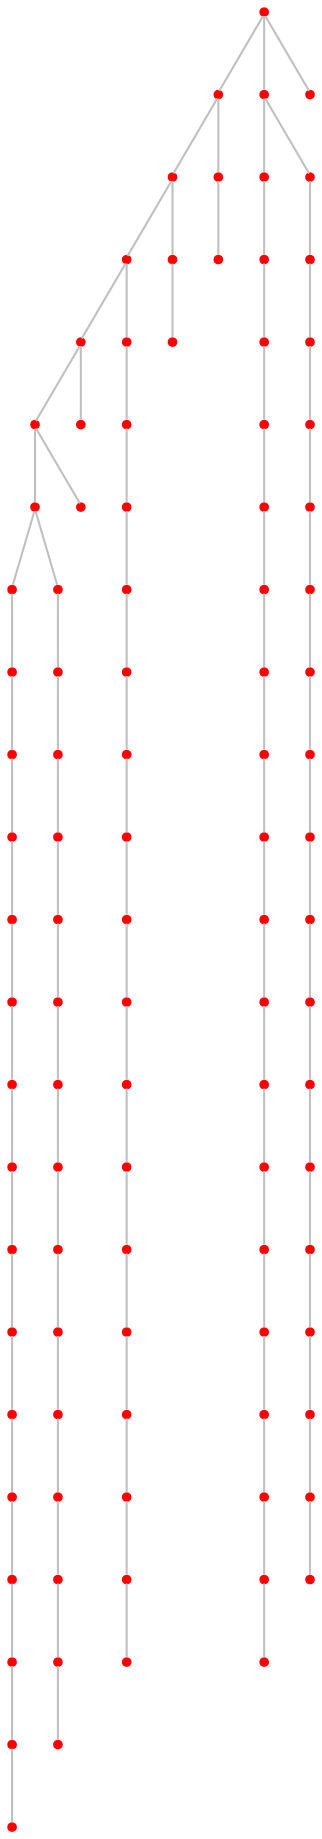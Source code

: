 graph {
	1 [color=red shape=point]
	2 [color=red shape=point]
	1 -- 2 [color=gray]
	6 [color=red shape=point]
	1 -- 6 [color=gray]
	0 [color=red shape=point]
	1 -- 0 [color=gray]
	7 [color=red shape=point]
	2 -- 7 [color=gray]
	3 [color=red shape=point]
	2 -- 3 [color=gray]
	5 [color=red shape=point]
	6 -- 5 [color=gray]
	11 [color=red shape=point]
	6 -- 11 [color=gray]
	12 [color=red shape=point]
	7 -- 12 [color=gray]
	8 [color=red shape=point]
	7 -- 8 [color=gray]
	4 [color=red shape=point]
	3 -- 4 [color=gray]
	10 [color=red shape=point]
	5 -- 10 [color=gray]
	16 [color=red shape=point]
	11 -- 16 [color=gray]
	13 [color=red shape=point]
	12 -- 13 [color=gray]
	17 [color=red shape=point]
	12 -- 17 [color=gray]
	9 [color=red shape=point]
	8 -- 9 [color=gray]
	15 [color=red shape=point]
	10 -- 15 [color=gray]
	21 [color=red shape=point]
	16 -- 21 [color=gray]
	18 [color=red shape=point]
	13 -- 18 [color=gray]
	14 [color=red shape=point]
	13 -- 14 [color=gray]
	22 [color=red shape=point]
	17 -- 22 [color=gray]
	20 [color=red shape=point]
	15 -- 20 [color=gray]
	26 [color=red shape=point]
	21 -- 26 [color=gray]
	23 [color=red shape=point]
	18 -- 23 [color=gray]
	19 [color=red shape=point]
	18 -- 19 [color=gray]
	27 [color=red shape=point]
	22 -- 27 [color=gray]
	25 [color=red shape=point]
	20 -- 25 [color=gray]
	31 [color=red shape=point]
	26 -- 31 [color=gray]
	24 [color=red shape=point]
	23 -- 24 [color=gray]
	28 [color=red shape=point]
	23 -- 28 [color=gray]
	32 [color=red shape=point]
	27 -- 32 [color=gray]
	30 [color=red shape=point]
	25 -- 30 [color=gray]
	36 [color=red shape=point]
	31 -- 36 [color=gray]
	29 [color=red shape=point]
	24 -- 29 [color=gray]
	33 [color=red shape=point]
	28 -- 33 [color=gray]
	37 [color=red shape=point]
	32 -- 37 [color=gray]
	35 [color=red shape=point]
	30 -- 35 [color=gray]
	41 [color=red shape=point]
	36 -- 41 [color=gray]
	34 [color=red shape=point]
	29 -- 34 [color=gray]
	38 [color=red shape=point]
	33 -- 38 [color=gray]
	42 [color=red shape=point]
	37 -- 42 [color=gray]
	40 [color=red shape=point]
	35 -- 40 [color=gray]
	46 [color=red shape=point]
	41 -- 46 [color=gray]
	39 [color=red shape=point]
	34 -- 39 [color=gray]
	43 [color=red shape=point]
	38 -- 43 [color=gray]
	47 [color=red shape=point]
	42 -- 47 [color=gray]
	45 [color=red shape=point]
	40 -- 45 [color=gray]
	51 [color=red shape=point]
	46 -- 51 [color=gray]
	44 [color=red shape=point]
	39 -- 44 [color=gray]
	48 [color=red shape=point]
	43 -- 48 [color=gray]
	52 [color=red shape=point]
	47 -- 52 [color=gray]
	50 [color=red shape=point]
	45 -- 50 [color=gray]
	56 [color=red shape=point]
	51 -- 56 [color=gray]
	49 [color=red shape=point]
	44 -- 49 [color=gray]
	53 [color=red shape=point]
	48 -- 53 [color=gray]
	57 [color=red shape=point]
	52 -- 57 [color=gray]
	55 [color=red shape=point]
	50 -- 55 [color=gray]
	61 [color=red shape=point]
	56 -- 61 [color=gray]
	54 [color=red shape=point]
	49 -- 54 [color=gray]
	58 [color=red shape=point]
	53 -- 58 [color=gray]
	62 [color=red shape=point]
	57 -- 62 [color=gray]
	60 [color=red shape=point]
	55 -- 60 [color=gray]
	66 [color=red shape=point]
	61 -- 66 [color=gray]
	59 [color=red shape=point]
	54 -- 59 [color=gray]
	63 [color=red shape=point]
	58 -- 63 [color=gray]
	67 [color=red shape=point]
	62 -- 67 [color=gray]
	65 [color=red shape=point]
	60 -- 65 [color=gray]
	71 [color=red shape=point]
	66 -- 71 [color=gray]
	64 [color=red shape=point]
	59 -- 64 [color=gray]
	68 [color=red shape=point]
	63 -- 68 [color=gray]
	72 [color=red shape=point]
	67 -- 72 [color=gray]
	70 [color=red shape=point]
	65 -- 70 [color=gray]
	76 [color=red shape=point]
	71 -- 76 [color=gray]
	69 [color=red shape=point]
	64 -- 69 [color=gray]
	73 [color=red shape=point]
	68 -- 73 [color=gray]
	77 [color=red shape=point]
	72 -- 77 [color=gray]
	75 [color=red shape=point]
	70 -- 75 [color=gray]
	81 [color=red shape=point]
	76 -- 81 [color=gray]
	74 [color=red shape=point]
	69 -- 74 [color=gray]
	78 [color=red shape=point]
	73 -- 78 [color=gray]
	82 [color=red shape=point]
	77 -- 82 [color=gray]
	80 [color=red shape=point]
	75 -- 80 [color=gray]
	86 [color=red shape=point]
	81 -- 86 [color=gray]
	79 [color=red shape=point]
	74 -- 79 [color=gray]
	83 [color=red shape=point]
	78 -- 83 [color=gray]
	87 [color=red shape=point]
	82 -- 87 [color=gray]
	85 [color=red shape=point]
	80 -- 85 [color=gray]
	91 [color=red shape=point]
	86 -- 91 [color=gray]
	84 [color=red shape=point]
	79 -- 84 [color=gray]
	88 [color=red shape=point]
	83 -- 88 [color=gray]
	92 [color=red shape=point]
	87 -- 92 [color=gray]
	90 [color=red shape=point]
	85 -- 90 [color=gray]
	96 [color=red shape=point]
	91 -- 96 [color=gray]
	89 [color=red shape=point]
	84 -- 89 [color=gray]
	93 [color=red shape=point]
	88 -- 93 [color=gray]
	97 [color=red shape=point]
	92 -- 97 [color=gray]
	95 [color=red shape=point]
	90 -- 95 [color=gray]
	94 [color=red shape=point]
	89 -- 94 [color=gray]
	98 [color=red shape=point]
	93 -- 98 [color=gray]
	99 [color=red shape=point]
	94 -- 99 [color=gray]
}
